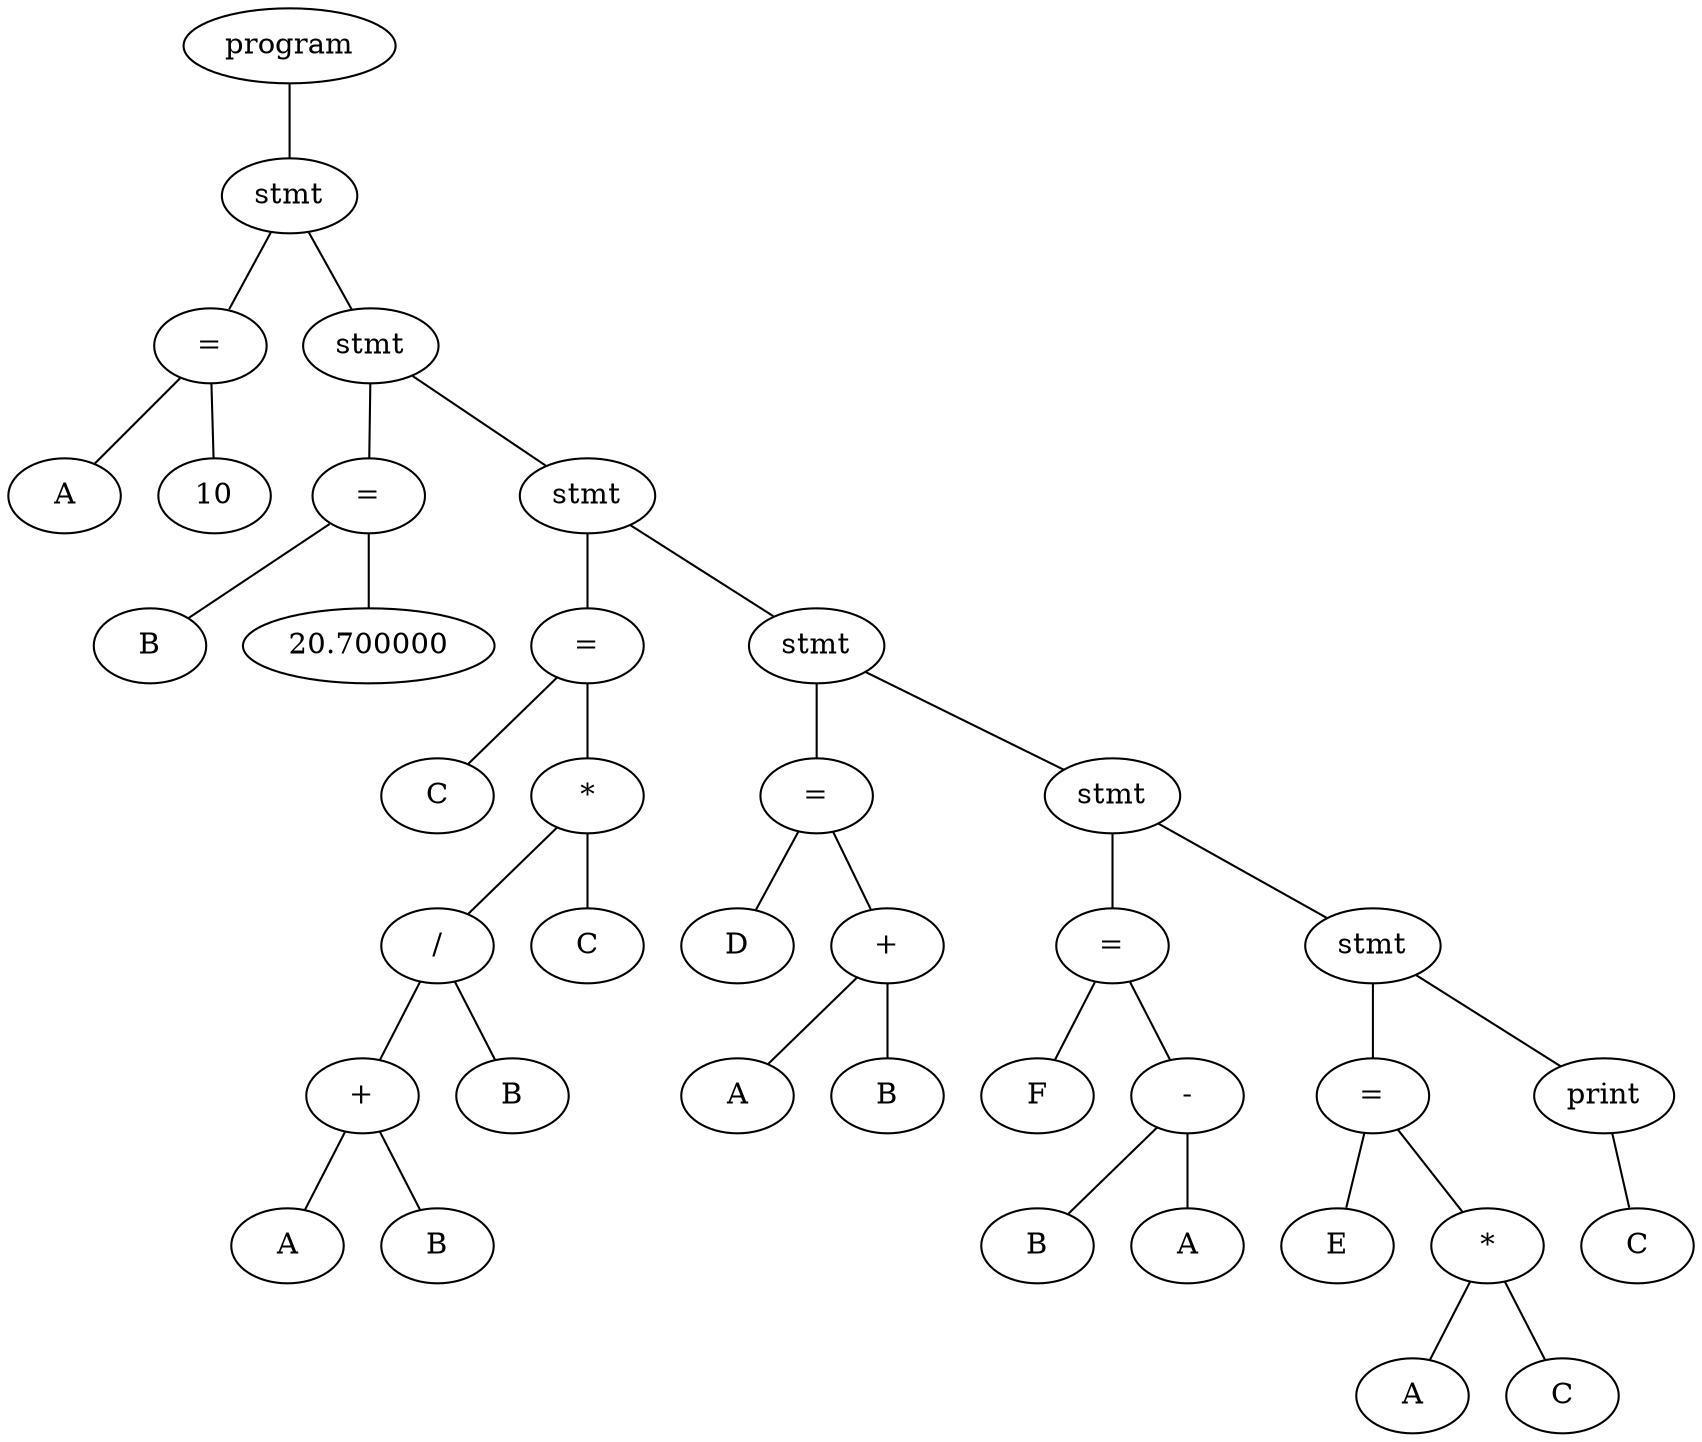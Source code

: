 graph G {
    N38[label="program"];
    N37[label="stmt"];
    N1[label="="];
    N2[label="A"];
    N1 -- N2;
    N0[label="10"];
    N1 -- N0;
    N37 -- N1;
    N36[label="stmt"];
    N4[label="="];
    N5[label="B"];
    N4 -- N5;
    N3[label="20.700000"];
    N4 -- N3;
    N36 -- N4;
    N35[label="stmt"];
    N13[label="="];
    N14[label="C"];
    N13 -- N14;
    N12[label="*"];
    N10[label="/"];
    N8[label="+"];
    N6[label="A"];
    N8 -- N6;
    N7[label="B"];
    N8 -- N7;
    N10 -- N8;
    N9[label="B"];
    N10 -- N9;
    N12 -- N10;
    N11[label="C"];
    N12 -- N11;
    N13 -- N12;
    N35 -- N13;
    N34[label="stmt"];
    N18[label="="];
    N19[label="D"];
    N18 -- N19;
    N17[label="+"];
    N15[label="A"];
    N17 -- N15;
    N16[label="B"];
    N17 -- N16;
    N18 -- N17;
    N34 -- N18;
    N33[label="stmt"];
    N23[label="="];
    N24[label="F"];
    N23 -- N24;
    N22[label="-"];
    N20[label="B"];
    N22 -- N20;
    N21[label="A"];
    N22 -- N21;
    N23 -- N22;
    N33 -- N23;
    N32[label="stmt"];
    N28[label="="];
    N29[label="E"];
    N28 -- N29;
    N27[label="*"];
    N25[label="A"];
    N27 -- N25;
    N26[label="C"];
    N27 -- N26;
    N28 -- N27;
    N32 -- N28;
    N31[label="print"];
    N30[label="C"];
    N31 -- N30;
    N32 -- N31;
    N33 -- N32;
    N34 -- N33;
    N35 -- N34;
    N36 -- N35;
    N37 -- N36;
    N38 -- N37;
}